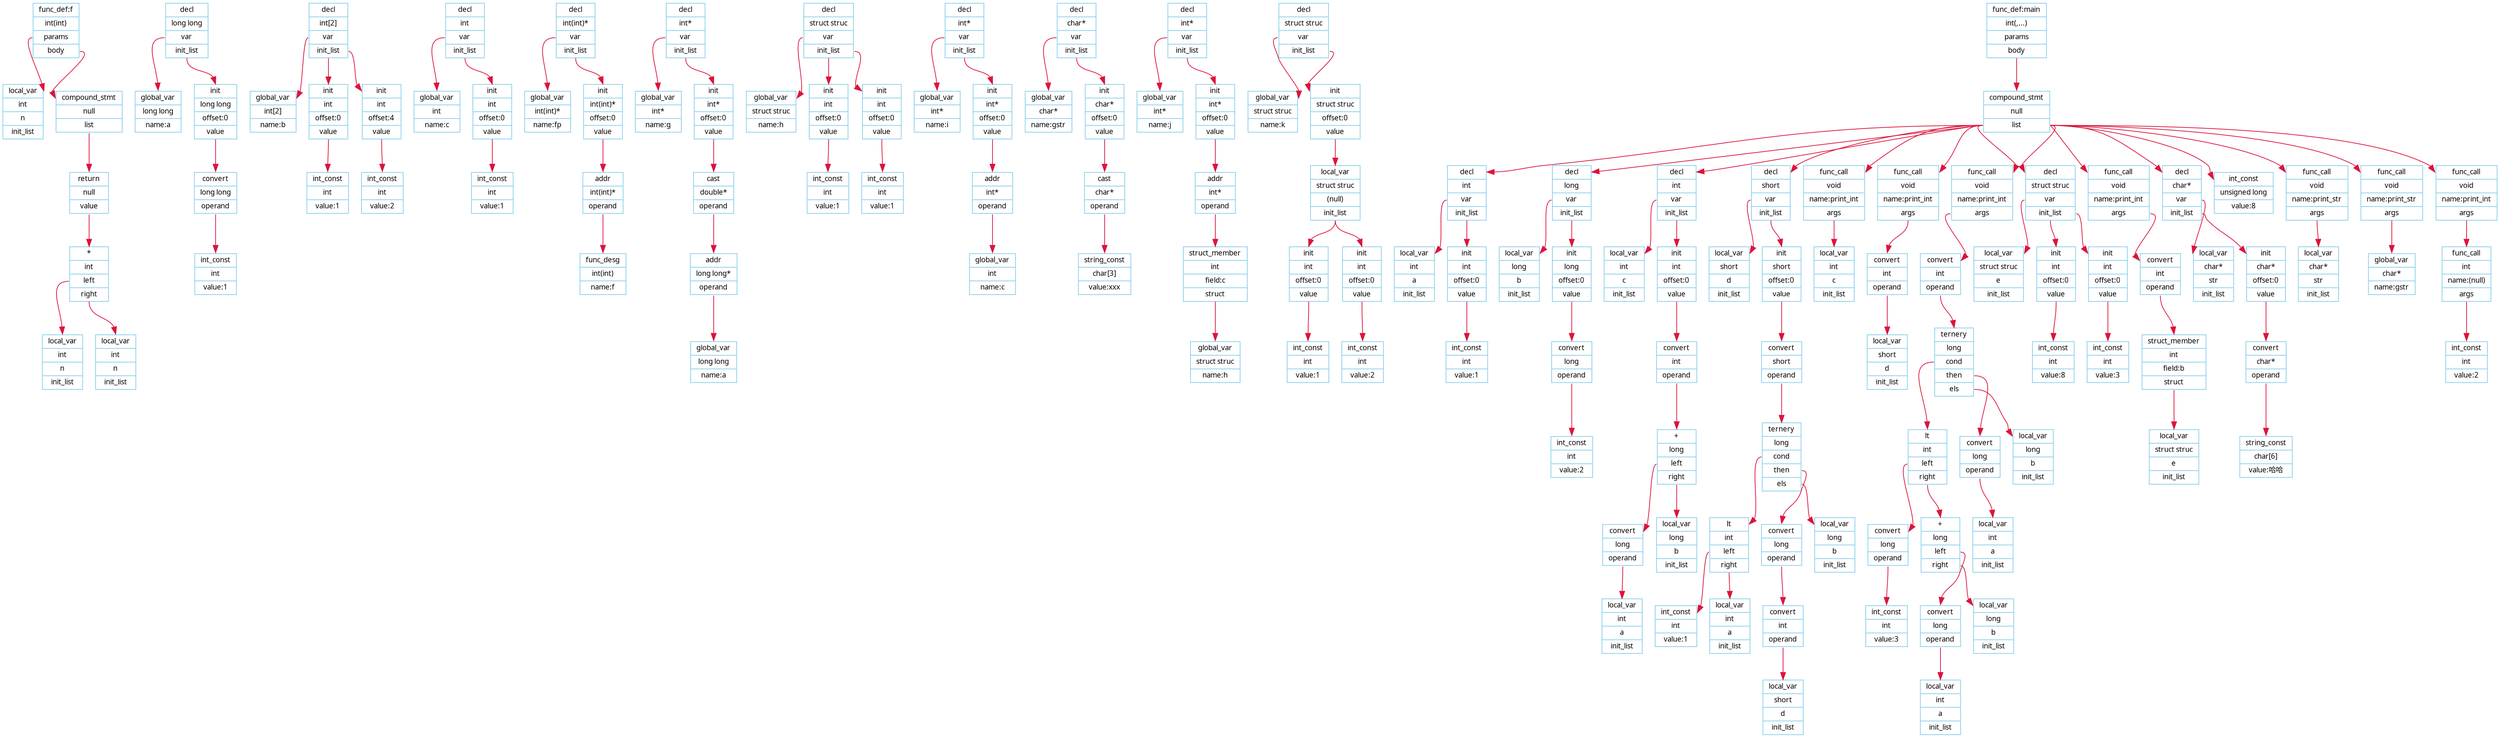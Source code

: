 digraph G {
node [fontname = "Verdana", fontsize = 10, color="skyblue", shape="record"];
edge [fontname = "Verdana", fontsize = 10, color="crimson", style="solid"];
P0[label="{<head>func_def:f|<type>int(int)|<params>params|<body>body}"];
P1[label="{<head>local_var|<type>int|<name>n|<list>init_list}"];
P0:params -> P1:head;
P2[label="{<head>compound_stmt|null|<list>list}"];
P3[label="{<head>return|null|<value>value}"];
P4[label="{<head>*|<type>int|<left_operand>left|<right_operand>right}"];
P5[label="{<head>local_var|<type>int|<name>n|<list>init_list}"];
P4:left_operand -> P5:head;
P6[label="{<head>local_var|<type>int|<name>n|<list>init_list}"];
P4:right_operand -> P6:head;
P3:value -> P4:head;
P2:list -> P3:head;
P0:body -> P2:head;
P7[label="{<head>decl|<type>long long|<var>var|<init_list>init_list}"];
P8[label="{<head>global_var|<type>long long|name:a}"];
P7:var -> P8:head;
P9[label="{<head>init|<type>long long|offset:0|<value>value}"];
P10[label="{<head>convert|<type>long long|<operand>operand}"];
P11[label="{<head>int_const|<type>int|value:1}"];
P10:operand -> P11:head;
P9:value -> P10:head;
P7:init_list -> P9:head;
P12[label="{<head>decl|<type>int[2]|<var>var|<init_list>init_list}"];
P13[label="{<head>global_var|<type>int[2]|name:b}"];
P12:var -> P13:head;
P14[label="{<head>init|<type>int|offset:0|<value>value}"];
P15[label="{<head>int_const|<type>int|value:1}"];
P14:value -> P15:head;
P12:init_list -> P14:head;
P16[label="{<head>init|<type>int|offset:4|<value>value}"];
P17[label="{<head>int_const|<type>int|value:2}"];
P16:value -> P17:head;
P12:init_list -> P16:head;
P18[label="{<head>decl|<type>int|<var>var|<init_list>init_list}"];
P19[label="{<head>global_var|<type>int|name:c}"];
P18:var -> P19:head;
P20[label="{<head>init|<type>int|offset:0|<value>value}"];
P21[label="{<head>int_const|<type>int|value:1}"];
P20:value -> P21:head;
P18:init_list -> P20:head;
P22[label="{<head>decl|<type>int(int)*|<var>var|<init_list>init_list}"];
P23[label="{<head>global_var|<type>int(int)*|name:fp}"];
P22:var -> P23:head;
P24[label="{<head>init|<type>int(int)*|offset:0|<value>value}"];
P25[label="{<head>addr|<type>int(int)*|<operand>operand}"];
P26[label="{<head>func_desg|<type>int(int)|name:f}"];
P25:operand -> P26:head;
P24:value -> P25:head;
P22:init_list -> P24:head;
P27[label="{<head>decl|<type>int*|<var>var|<init_list>init_list}"];
P28[label="{<head>global_var|<type>int*|name:g}"];
P27:var -> P28:head;
P29[label="{<head>init|<type>int*|offset:0|<value>value}"];
P30[label="{<head>cast|<type>double*|<operand>operand}"];
P31[label="{<head>addr|<type>long long*|<operand>operand}"];
P32[label="{<head>global_var|<type>long long|name:a}"];
P31:operand -> P32:head;
P30:operand -> P31:head;
P29:value -> P30:head;
P27:init_list -> P29:head;
P33[label="{<head>decl|<type>struct struc|<var>var|<init_list>init_list}"];
P34[label="{<head>global_var|<type>struct struc|name:h}"];
P33:var -> P34:head;
P35[label="{<head>init|<type>int|offset:0|<value>value}"];
P36[label="{<head>int_const|<type>int|value:1}"];
P35:value -> P36:head;
P33:init_list -> P35:head;
P37[label="{<head>init|<type>int|offset:0|<value>value}"];
P38[label="{<head>int_const|<type>int|value:1}"];
P37:value -> P38:head;
P33:init_list -> P37:head;
P39[label="{<head>decl|<type>int*|<var>var|<init_list>init_list}"];
P40[label="{<head>global_var|<type>int*|name:i}"];
P39:var -> P40:head;
P41[label="{<head>init|<type>int*|offset:0|<value>value}"];
P42[label="{<head>addr|<type>int*|<operand>operand}"];
P43[label="{<head>global_var|<type>int|name:c}"];
P42:operand -> P43:head;
P41:value -> P42:head;
P39:init_list -> P41:head;
P44[label="{<head>decl|<type>char*|<var>var|<init_list>init_list}"];
P45[label="{<head>global_var|<type>char*|name:gstr}"];
P44:var -> P45:head;
P46[label="{<head>init|<type>char*|offset:0|<value>value}"];
P47[label="{<head>cast|<type>char*|<operand>operand}"];
P48[label="{<head>string_const|<type>char[3]|value:xxx}"];
P47:operand -> P48:head;
P46:value -> P47:head;
P44:init_list -> P46:head;
P49[label="{<head>decl|<type>int*|<var>var|<init_list>init_list}"];
P50[label="{<head>global_var|<type>int*|name:j}"];
P49:var -> P50:head;
P51[label="{<head>init|<type>int*|offset:0|<value>value}"];
P52[label="{<head>addr|<type>int*|<operand>operand}"];
P53[label="{<head>struct_member|<type>int|field:c|<struct>struct}"];
P54[label="{<head>global_var|<type>struct struc|name:h}"];
P53:struct -> P54:head;
P52:operand -> P53:head;
P51:value -> P52:head;
P49:init_list -> P51:head;
P55[label="{<head>decl|<type>struct struc|<var>var|<init_list>init_list}"];
P56[label="{<head>global_var|<type>struct struc|name:k}"];
P55:var -> P56:head;
P57[label="{<head>init|<type>struct struc|offset:0|<value>value}"];
P58[label="{<head>local_var|<type>struct struc|<name>(null)|<list>init_list}"];
P59[label="{<head>init|<type>int|offset:0|<value>value}"];
P60[label="{<head>int_const|<type>int|value:1}"];
P59:value -> P60:head;
P58:list -> P59:head;
P61[label="{<head>init|<type>int|offset:0|<value>value}"];
P62[label="{<head>int_const|<type>int|value:2}"];
P61:value -> P62:head;
P58:list -> P61:head;
P57:value -> P58:head;
P55:init_list -> P57:head;
P63[label="{<head>func_def:main|<type>int(,...)|<params>params|<body>body}"];
P64[label="{<head>compound_stmt|null|<list>list}"];
P65[label="{<head>decl|<type>int|<var>var|<init_list>init_list}"];
P66[label="{<head>local_var|<type>int|<name>a|<list>init_list}"];
P65:var -> P66:head;
P67[label="{<head>init|<type>int|offset:0|<value>value}"];
P68[label="{<head>int_const|<type>int|value:1}"];
P67:value -> P68:head;
P65:init_list -> P67:head;
P64:list -> P65:head;
P69[label="{<head>decl|<type>long|<var>var|<init_list>init_list}"];
P70[label="{<head>local_var|<type>long|<name>b|<list>init_list}"];
P69:var -> P70:head;
P71[label="{<head>init|<type>long|offset:0|<value>value}"];
P72[label="{<head>convert|<type>long|<operand>operand}"];
P73[label="{<head>int_const|<type>int|value:2}"];
P72:operand -> P73:head;
P71:value -> P72:head;
P69:init_list -> P71:head;
P64:list -> P69:head;
P74[label="{<head>decl|<type>int|<var>var|<init_list>init_list}"];
P75[label="{<head>local_var|<type>int|<name>c|<list>init_list}"];
P74:var -> P75:head;
P76[label="{<head>init|<type>int|offset:0|<value>value}"];
P77[label="{<head>convert|<type>int|<operand>operand}"];
P78[label="{<head>+|<type>long|<left_operand>left|<right_operand>right}"];
P79[label="{<head>convert|<type>long|<operand>operand}"];
P80[label="{<head>local_var|<type>int|<name>a|<list>init_list}"];
P79:operand -> P80:head;
P78:left_operand -> P79:head;
P81[label="{<head>local_var|<type>long|<name>b|<list>init_list}"];
P78:right_operand -> P81:head;
P77:operand -> P78:head;
P76:value -> P77:head;
P74:init_list -> P76:head;
P64:list -> P74:head;
P82[label="{<head>decl|<type>short|<var>var|<init_list>init_list}"];
P83[label="{<head>local_var|<type>short|<name>d|<list>init_list}"];
P82:var -> P83:head;
P84[label="{<head>init|<type>short|offset:0|<value>value}"];
P85[label="{<head>convert|<type>short|<operand>operand}"];
P86[label="{<head>ternery|<type>long|<cond>cond|<then>then|<els>els}"];
P87[label="{<head>lt|<type>int|<left_operand>left|<right_operand>right}"];
P88[label="{<head>int_const|<type>int|value:1}"];
P87:left_operand -> P88:head;
P89[label="{<head>local_var|<type>int|<name>a|<list>init_list}"];
P87:right_operand -> P89:head;
P86:cond -> P87:head;
P90[label="{<head>convert|<type>long|<operand>operand}"];
P91[label="{<head>convert|<type>int|<operand>operand}"];
P92[label="{<head>local_var|<type>short|<name>d|<list>init_list}"];
P91:operand -> P92:head;
P90:operand -> P91:head;
P86:then -> P90:head;
P93[label="{<head>local_var|<type>long|<name>b|<list>init_list}"];
P86:els -> P93:head;
P85:operand -> P86:head;
P84:value -> P85:head;
P82:init_list -> P84:head;
P64:list -> P82:head;
P94[label="{<head>func_call|<type>void|name:print_int|<args>args}"];
P95[label="{<head>local_var|<type>int|<name>c|<list>init_list}"];
P94:args -> P95:head;
P64:list -> P94:head;
P96[label="{<head>func_call|<type>void|name:print_int|<args>args}"];
P97[label="{<head>convert|<type>int|<operand>operand}"];
P98[label="{<head>local_var|<type>short|<name>d|<list>init_list}"];
P97:operand -> P98:head;
P96:args -> P97:head;
P64:list -> P96:head;
P99[label="{<head>func_call|<type>void|name:print_int|<args>args}"];
P100[label="{<head>convert|<type>int|<operand>operand}"];
P101[label="{<head>ternery|<type>long|<cond>cond|<then>then|<els>els}"];
P102[label="{<head>lt|<type>int|<left_operand>left|<right_operand>right}"];
P103[label="{<head>convert|<type>long|<operand>operand}"];
P104[label="{<head>int_const|<type>int|value:3}"];
P103:operand -> P104:head;
P102:left_operand -> P103:head;
P105[label="{<head>+|<type>long|<left_operand>left|<right_operand>right}"];
P106[label="{<head>convert|<type>long|<operand>operand}"];
P107[label="{<head>local_var|<type>int|<name>a|<list>init_list}"];
P106:operand -> P107:head;
P105:left_operand -> P106:head;
P108[label="{<head>local_var|<type>long|<name>b|<list>init_list}"];
P105:right_operand -> P108:head;
P102:right_operand -> P105:head;
P101:cond -> P102:head;
P109[label="{<head>convert|<type>long|<operand>operand}"];
P110[label="{<head>local_var|<type>int|<name>a|<list>init_list}"];
P109:operand -> P110:head;
P101:then -> P109:head;
P111[label="{<head>local_var|<type>long|<name>b|<list>init_list}"];
P101:els -> P111:head;
P100:operand -> P101:head;
P99:args -> P100:head;
P64:list -> P99:head;
P112[label="{<head>decl|<type>struct struc|<var>var|<init_list>init_list}"];
P113[label="{<head>local_var|<type>struct struc|<name>e|<list>init_list}"];
P112:var -> P113:head;
P114[label="{<head>init|<type>int|offset:0|<value>value}"];
P115[label="{<head>int_const|<type>int|value:8}"];
P114:value -> P115:head;
P112:init_list -> P114:head;
P116[label="{<head>init|<type>int|offset:0|<value>value}"];
P117[label="{<head>int_const|<type>int|value:3}"];
P116:value -> P117:head;
P112:init_list -> P116:head;
P64:list -> P112:head;
P118[label="{<head>func_call|<type>void|name:print_int|<args>args}"];
P119[label="{<head>convert|<type>int|<operand>operand}"];
P120[label="{<head>struct_member|<type>int|field:b|<struct>struct}"];
P121[label="{<head>local_var|<type>struct struc|<name>e|<list>init_list}"];
P120:struct -> P121:head;
P119:operand -> P120:head;
P118:args -> P119:head;
P64:list -> P118:head;
P122[label="{<head>decl|<type>char*|<var>var|<init_list>init_list}"];
P123[label="{<head>local_var|<type>char*|<name>str|<list>init_list}"];
P122:var -> P123:head;
P124[label="{<head>init|<type>char*|offset:0|<value>value}"];
P125[label="{<head>convert|<type>char*|<operand>operand}"];
P126[label="{<head>string_const|<type>char[6]|value:哈哈}"];
P125:operand -> P126:head;
P124:value -> P125:head;
P122:init_list -> P124:head;
P64:list -> P122:head;
P127[label="{<head>int_const|<type>unsigned long|value:8}"];
P64:list -> P127:head;
P128[label="{<head>func_call|<type>void|name:print_str|<args>args}"];
P129[label="{<head>local_var|<type>char*|<name>str|<list>init_list}"];
P128:args -> P129:head;
P64:list -> P128:head;
P130[label="{<head>func_call|<type>void|name:print_str|<args>args}"];
P131[label="{<head>global_var|<type>char*|name:gstr}"];
P130:args -> P131:head;
P64:list -> P130:head;
P132[label="{<head>func_call|<type>void|name:print_int|<args>args}"];
P133[label="{<head>func_call|<type>int|name:(null)|<args>args}"];
P134[label="{<head>int_const|<type>int|value:2}"];
P133:args -> P134:head;
P132:args -> P133:head;
P64:list -> P132:head;
P63:body -> P64:head;
}
